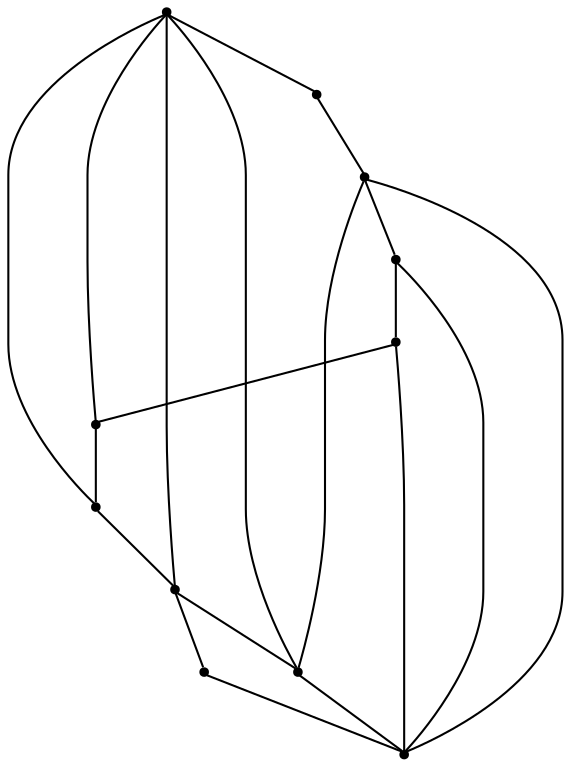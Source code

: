 graph {
  node [shape=point,comment="{\"directed\":false,\"doi\":\"10.1007/978-3-540-31843-9_22\",\"figure\":\"3 (2)\"}"]

  v0 [pos="1112.6444358648255,2022.1881288470659"]
  v1 [pos="1467.0405795784884,2163.919391054097"]
  v2 [pos="1325.282980559593,2022.1881288470659"]
  v3 [pos="1396.160714934593,2163.919391054097"]
  v4 [pos="1218.963199491279,2022.1881288470659"]
  v5 [pos="1183.5232830668604,2163.919391054097"]
  v6 [pos="970.8847542696221,2163.919391054097"]
  v7 [pos="1254.4031477107558,2163.919391054097"]
  v8 [pos="1325.282980559593,2163.919391054097"]
  v9 [pos="1112.6444358648255,2163.919391054097"]
  v10 [pos="1041.7646189135176,2163.919391054097"]

  v6 -- v10 [id="-3",pos="970.8847542696221,2163.919391054097 1041.7646189135176,2163.919391054097 1041.7646189135176,2163.919391054097 1041.7646189135176,2163.919391054097"]
  v10 -- v9 [id="-4",pos="1041.7646189135176,2163.919391054097 1112.6444358648255,2163.919391054097 1112.6444358648255,2163.919391054097 1112.6444358648255,2163.919391054097"]
  v9 -- v5 [id="-5",pos="1112.6444358648255,2163.919391054097 1183.5232830668604,2163.919391054097 1183.5232830668604,2163.919391054097 1183.5232830668604,2163.919391054097"]
  v5 -- v7 [id="-6",pos="1183.5232830668604,2163.919391054097 1254.4031477107558,2163.919391054097 1254.4031477107558,2163.919391054097 1254.4031477107558,2163.919391054097"]
  v7 -- v8 [id="-7",pos="1254.4031477107558,2163.919391054097 1325.282980559593,2163.919391054097 1325.282980559593,2163.919391054097 1325.282980559593,2163.919391054097"]
  v8 -- v3 [id="-8",pos="1325.282980559593,2163.919391054097 1396.160714934593,2163.919391054097 1396.160714934593,2163.919391054097 1396.160714934593,2163.919391054097"]
  v3 -- v1 [id="-9",pos="1396.160714934593,2163.919391054097 1467.0405795784884,2163.919391054097 1467.0405795784884,2163.919391054097 1467.0405795784884,2163.919391054097"]
  v0 -- v4 [id="-12",pos="1112.6444358648255,2022.1881288470659 1218.963199491279,2022.1881288470659 1218.963199491279,2022.1881288470659 1218.963199491279,2022.1881288470659"]
  v4 -- v2 [id="-13",pos="1218.963199491279,2022.1881288470659 1325.282980559593,2022.1881288470659 1325.282980559593,2022.1881288470659 1325.282980559593,2022.1881288470659"]
  v10 -- v2 [id="-15",pos="1041.7646189135176,2163.919391054097 1325.282980559593,2022.1881288470659 1325.282980559593,2022.1881288470659 1325.282980559593,2022.1881288470659"]
  v10 -- v4 [id="-16",pos="1041.7646189135176,2163.919391054097 1218.963199491279,2022.1881288470659 1218.963199491279,2022.1881288470659 1218.963199491279,2022.1881288470659"]
  v9 -- v2 [id="-17",pos="1112.6444358648255,2163.919391054097 1325.282980559593,2022.1881288470659 1325.282980559593,2022.1881288470659 1325.282980559593,2022.1881288470659"]
  v0 -- v8 [id="-18",pos="1112.6444358648255,2022.1881288470659 1325.282980559593,2163.919391054097 1325.282980559593,2163.919391054097 1325.282980559593,2163.919391054097"]
  v0 -- v3 [id="-19",pos="1112.6444358648255,2022.1881288470659 1396.160714934593,2163.919391054097 1396.160714934593,2163.919391054097 1396.160714934593,2163.919391054097"]
  v0 -- v7 [id="-20",pos="1112.6444358648255,2022.1881288470659 1254.4031477107558,2163.919391054097 1254.4031477107558,2163.919391054097 1254.4031477107558,2163.919391054097"]
  v0 -- v6 [id="-21",pos="1112.6444358648255,2022.1881288470659 970.8847542696221,2163.919391054097 970.8847542696221,2163.919391054097 970.8847542696221,2163.919391054097"]
  v5 -- v2 [id="-22",pos="1183.5232830668604,2163.919391054097 1325.282980559593,2022.1881288470659 1325.282980559593,2022.1881288470659 1325.282980559593,2022.1881288470659"]
  v1 -- v2 [id="-24",pos="1467.0405795784884,2163.919391054097 1325.282980559593,2022.1881288470659 1325.282980559593,2022.1881288470659 1325.282980559593,2022.1881288470659"]
  v3 -- v4 [id="-25",pos="1396.160714934593,2163.919391054097 1218.963199491279,2022.1881288470659 1218.963199491279,2022.1881288470659 1218.963199491279,2022.1881288470659"]
}